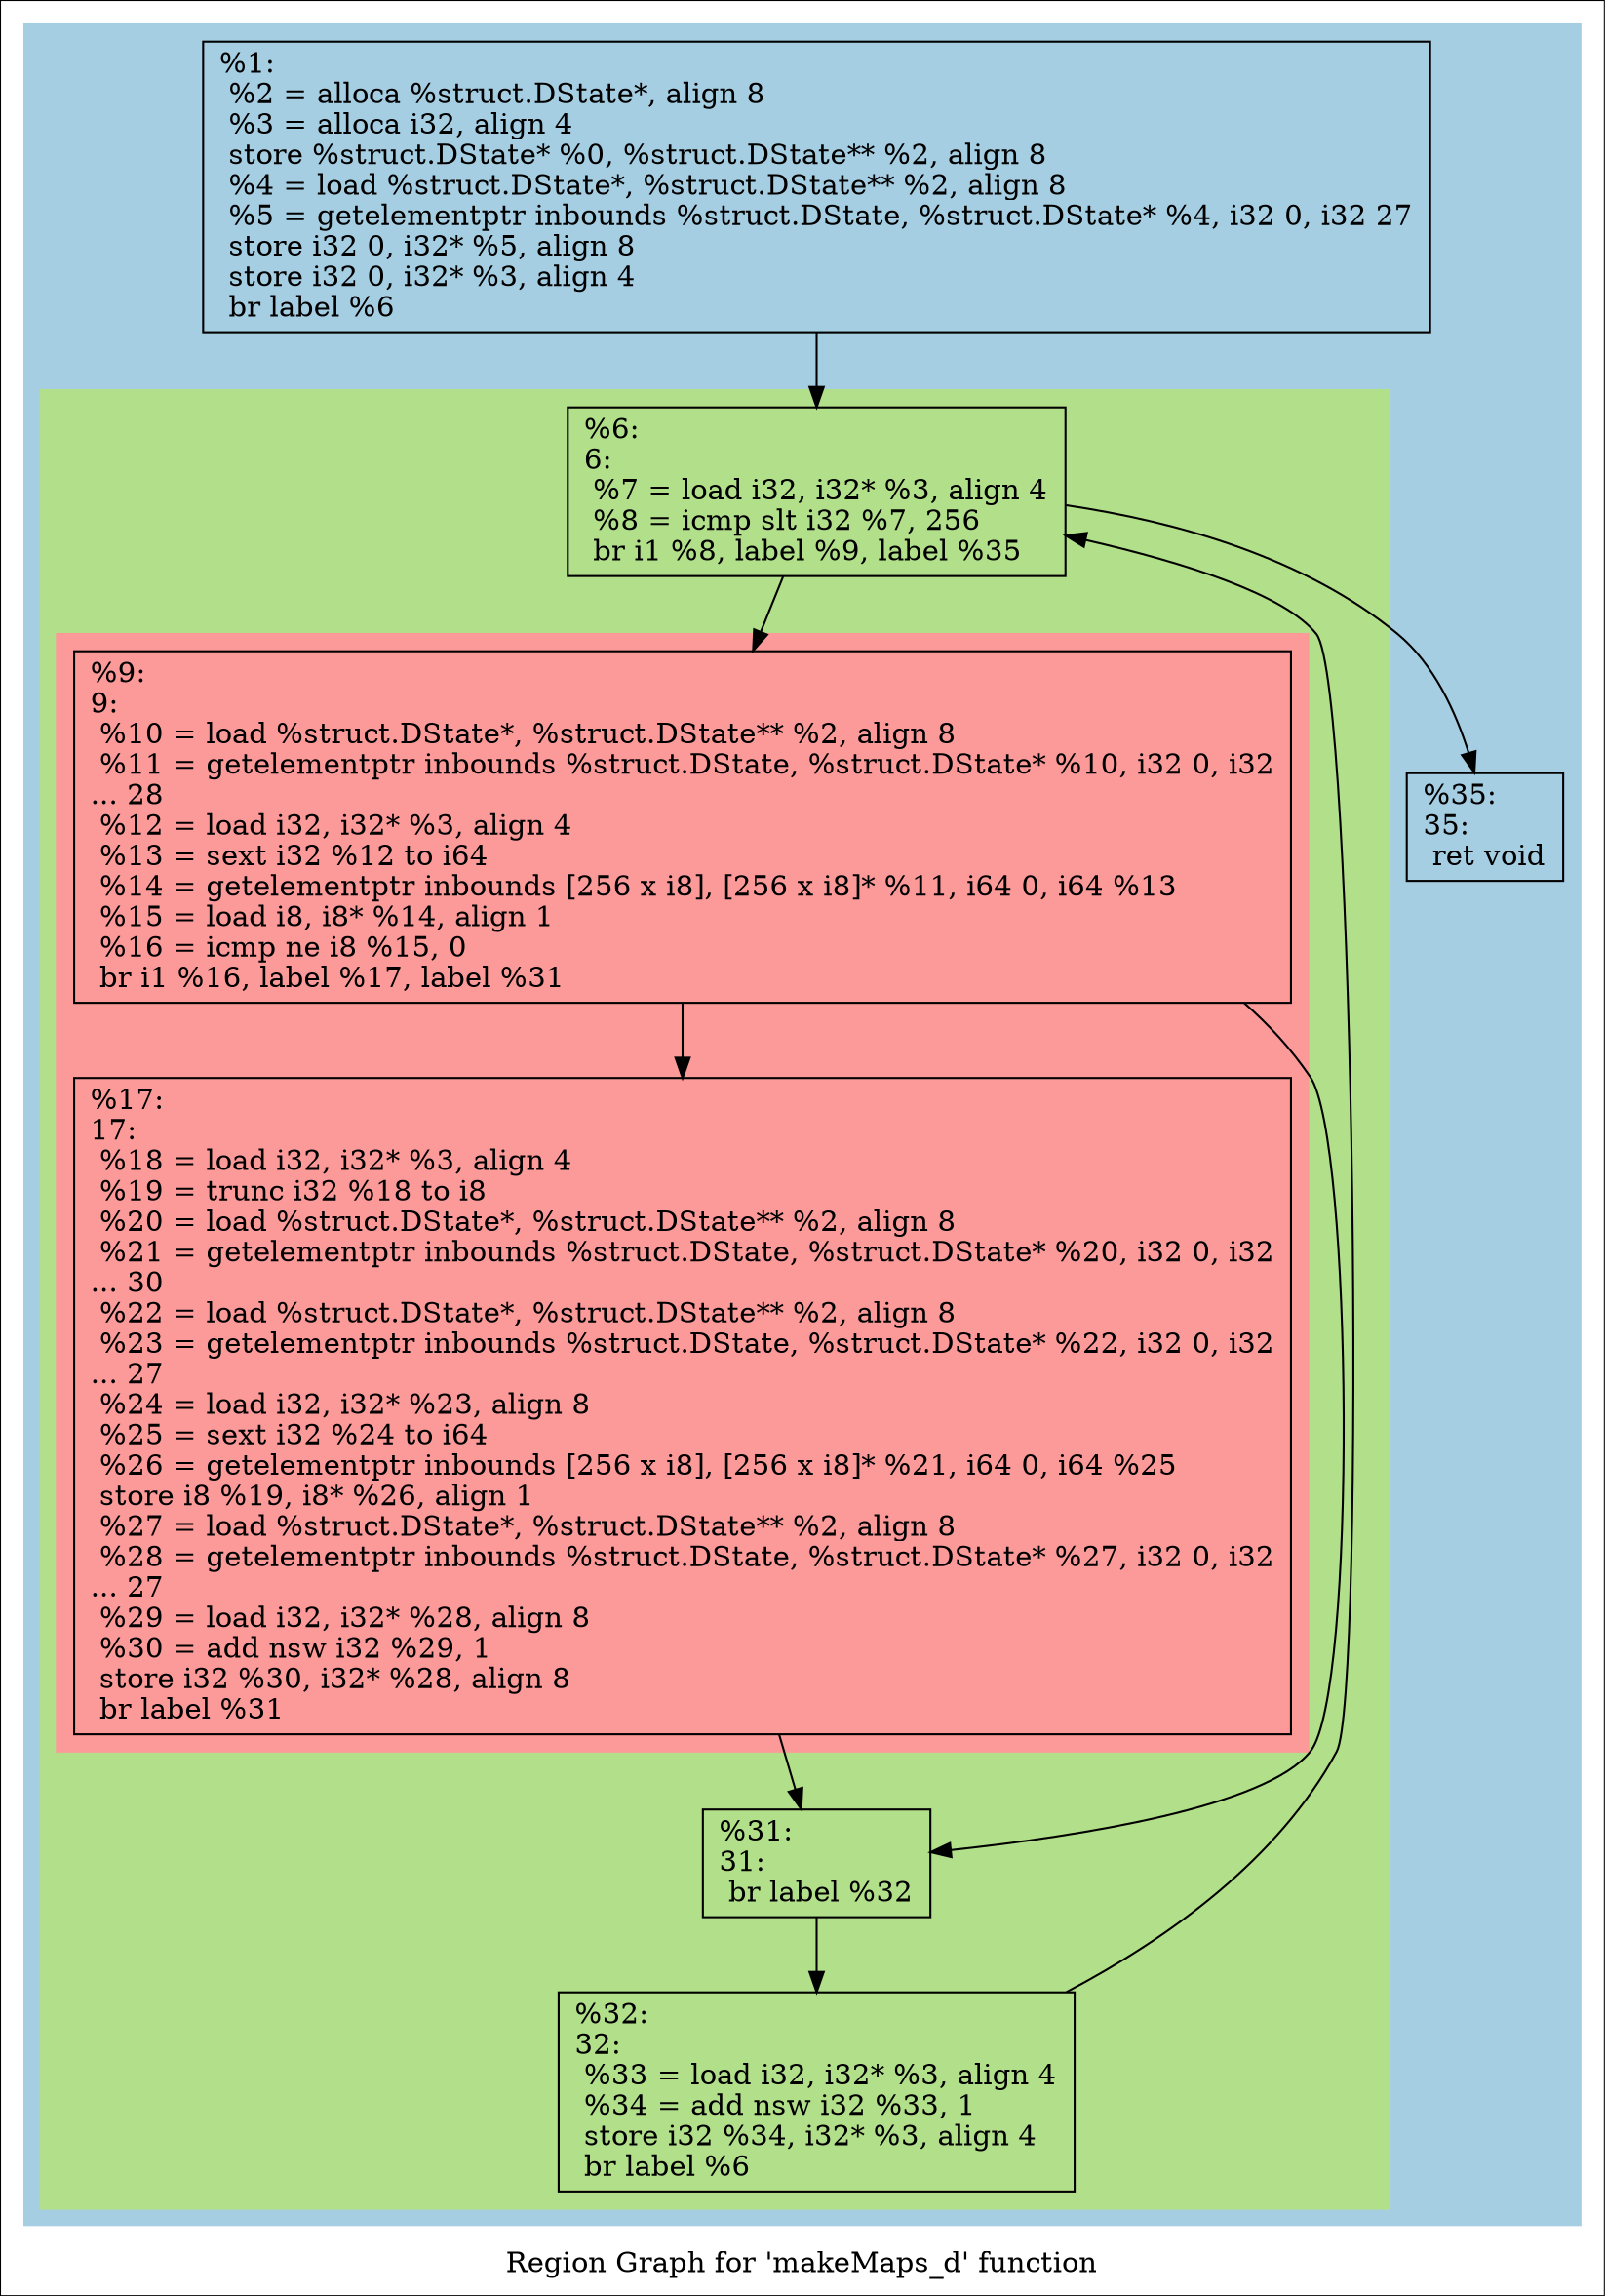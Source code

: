 digraph "Region Graph for 'makeMaps_d' function" {
	label="Region Graph for 'makeMaps_d' function";

	Node0x2b5e1f0 [shape=record,label="{%1:\l  %2 = alloca %struct.DState*, align 8\l  %3 = alloca i32, align 4\l  store %struct.DState* %0, %struct.DState** %2, align 8\l  %4 = load %struct.DState*, %struct.DState** %2, align 8\l  %5 = getelementptr inbounds %struct.DState, %struct.DState* %4, i32 0, i32 27\l  store i32 0, i32* %5, align 8\l  store i32 0, i32* %3, align 4\l  br label %6\l}"];
	Node0x2b5e1f0 -> Node0x2b881a0;
	Node0x2b881a0 [shape=record,label="{%6:\l6:                                                \l  %7 = load i32, i32* %3, align 4\l  %8 = icmp slt i32 %7, 256\l  br i1 %8, label %9, label %35\l}"];
	Node0x2b881a0 -> Node0x2b88c80;
	Node0x2b881a0 -> Node0x2b8f690;
	Node0x2b88c80 [shape=record,label="{%9:\l9:                                                \l  %10 = load %struct.DState*, %struct.DState** %2, align 8\l  %11 = getelementptr inbounds %struct.DState, %struct.DState* %10, i32 0, i32\l... 28\l  %12 = load i32, i32* %3, align 4\l  %13 = sext i32 %12 to i64\l  %14 = getelementptr inbounds [256 x i8], [256 x i8]* %11, i64 0, i64 %13\l  %15 = load i8, i8* %14, align 1\l  %16 = icmp ne i8 %15, 0\l  br i1 %16, label %17, label %31\l}"];
	Node0x2b88c80 -> Node0x29a5490;
	Node0x2b88c80 -> Node0x2b642c0;
	Node0x29a5490 [shape=record,label="{%17:\l17:                                               \l  %18 = load i32, i32* %3, align 4\l  %19 = trunc i32 %18 to i8\l  %20 = load %struct.DState*, %struct.DState** %2, align 8\l  %21 = getelementptr inbounds %struct.DState, %struct.DState* %20, i32 0, i32\l... 30\l  %22 = load %struct.DState*, %struct.DState** %2, align 8\l  %23 = getelementptr inbounds %struct.DState, %struct.DState* %22, i32 0, i32\l... 27\l  %24 = load i32, i32* %23, align 8\l  %25 = sext i32 %24 to i64\l  %26 = getelementptr inbounds [256 x i8], [256 x i8]* %21, i64 0, i64 %25\l  store i8 %19, i8* %26, align 1\l  %27 = load %struct.DState*, %struct.DState** %2, align 8\l  %28 = getelementptr inbounds %struct.DState, %struct.DState* %27, i32 0, i32\l... 27\l  %29 = load i32, i32* %28, align 8\l  %30 = add nsw i32 %29, 1\l  store i32 %30, i32* %28, align 8\l  br label %31\l}"];
	Node0x29a5490 -> Node0x2b642c0;
	Node0x2b642c0 [shape=record,label="{%31:\l31:                                               \l  br label %32\l}"];
	Node0x2b642c0 -> Node0x2b64320;
	Node0x2b64320 [shape=record,label="{%32:\l32:                                               \l  %33 = load i32, i32* %3, align 4\l  %34 = add nsw i32 %33, 1\l  store i32 %34, i32* %3, align 4\l  br label %6\l}"];
	Node0x2b64320 -> Node0x2b881a0[constraint=false];
	Node0x2b8f690 [shape=record,label="{%35:\l35:                                               \l  ret void\l}"];
	colorscheme = "paired12"
        subgraph cluster_0x2b8aa50 {
          label = "";
          style = filled;
          color = 1
          subgraph cluster_0x27c3c00 {
            label = "";
            style = filled;
            color = 3
            subgraph cluster_0x2b998c0 {
              label = "";
              style = filled;
              color = 5
              Node0x2b88c80;
              Node0x29a5490;
            }
            Node0x2b881a0;
            Node0x2b642c0;
            Node0x2b64320;
          }
          Node0x2b5e1f0;
          Node0x2b8f690;
        }
}
